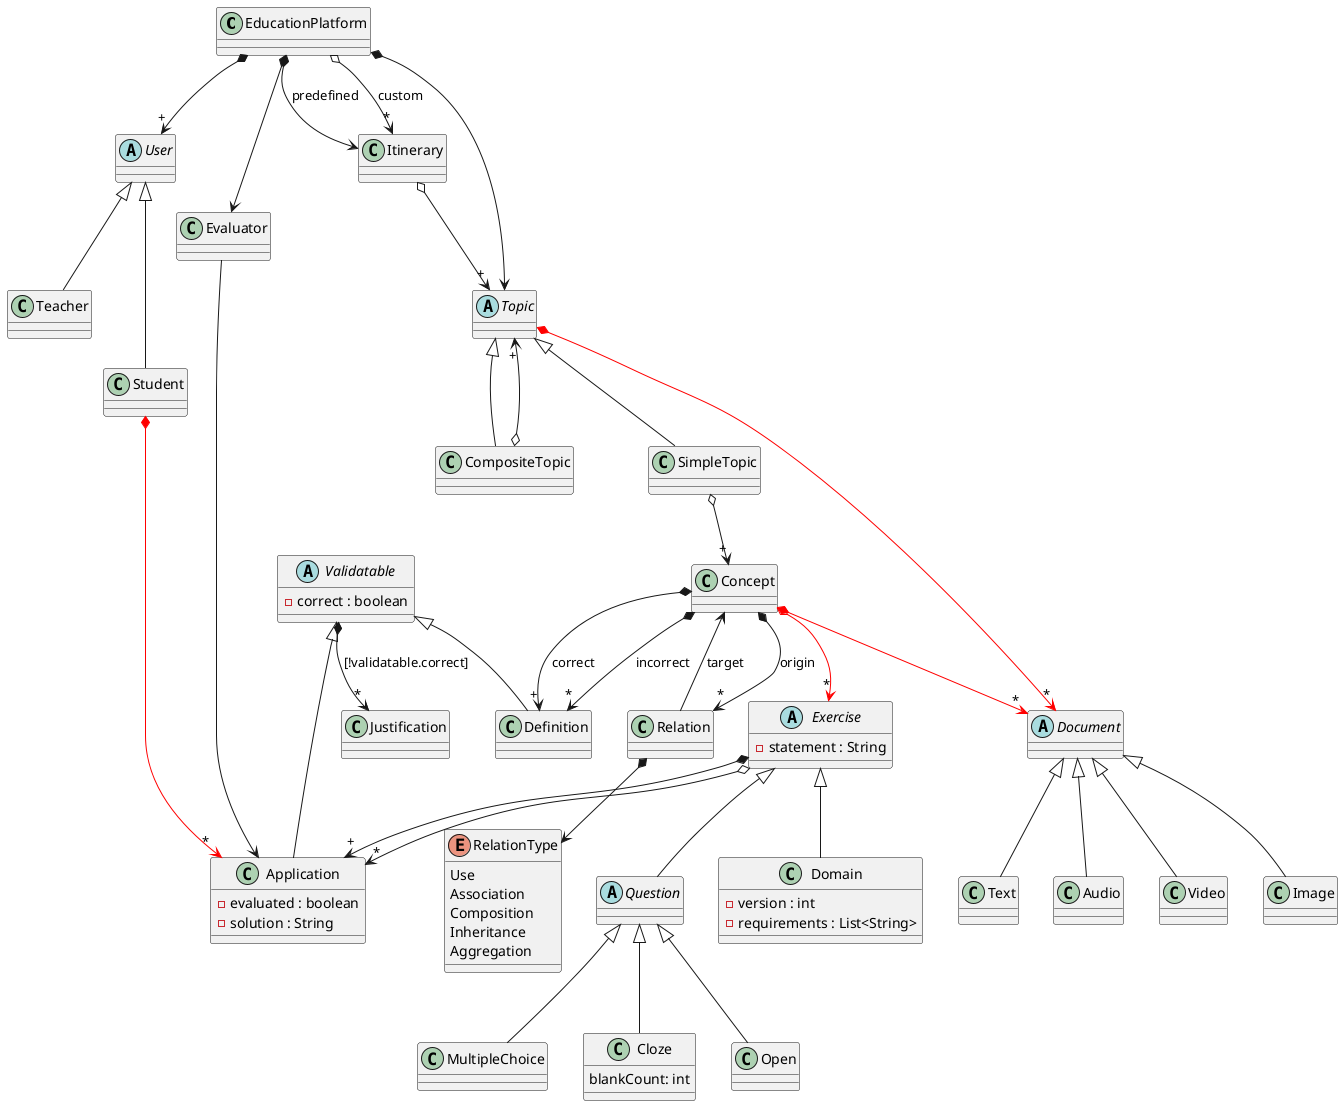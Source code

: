 @startuml EducationPlatformDomain

EducationPlatform *--> "+" User
EducationPlatform *--> Topic
EducationPlatform *--> Itinerary : predefined
EducationPlatform o--> "*" Itinerary : custom
EducationPlatform *--> Evaluator
'EducationPlatform *--> ConceptGraph

abstract User{
}

User <|-- Teacher
User <|-- Student
'User *-->"+" Application

class Teacher{
}

class Student{
}
Student *-[#red]-> "*" Application
'Student --> Itinerary

class Evaluator{
}
Evaluator --> Application

class Itinerary {
}
Itinerary o--> "+" Topic

class Definition {
    '- correct : boolean
}

class Justification {
    '- correct : boolean
}

class Domain {
    - version : int
    - requirements : List<String>
}

abstract Exercise {
    - statement : String
}
Exercise <|-down- Domain
Exercise <|-down- Question
Exercise *-->"+" Application
Exercise o-->"*" Application

abstract Question{
}
Question <|-- MultipleChoice
Question <|-- Cloze
Question <|-- Open

class Cloze{
    blankCount: int
}
  
class MultipleChoice{
}

class Application{
    '- correct : boolean
    - evaluated : boolean
    - solution : String
}

abstract Validatable{
    - correct : boolean
}
Validatable <|-- Application
Validatable <|-- Definition
Validatable *--> "*" Justification:[!validatable.correct]

abstract Topic{
}
Topic *-[#red]-> "*" Document
Topic <|-- CompositeTopic
Topic <|-- SimpleTopic

class SimpleTopic{
}
SimpleTopic o--> "+" Concept

class CompositeTopic{
}
CompositeTopic o--> "+" Topic

abstract Document{}
Document <|-- Audio
Document <|-- Video
Document <|-- Image
Document <|-- Text

'class ConceptGraph{
'}
'ConceptGraph o--> "+"Concept

class Concept{
}
Concept *-down-> "+" Definition : correct
Concept *-down-> "*" Definition : incorrect
Concept *-down-> "*" Relation : origin
Concept *-down[#red]-> "*" Document
Concept o-down[#red]-> "*" Exercise

class Relation {
}
Relation --> Concept : target
Relation *-down-> RelationType

enum RelationType {
    Use
    Association
    Composition
    Inheritance
    Aggregation
} 
@enduml
